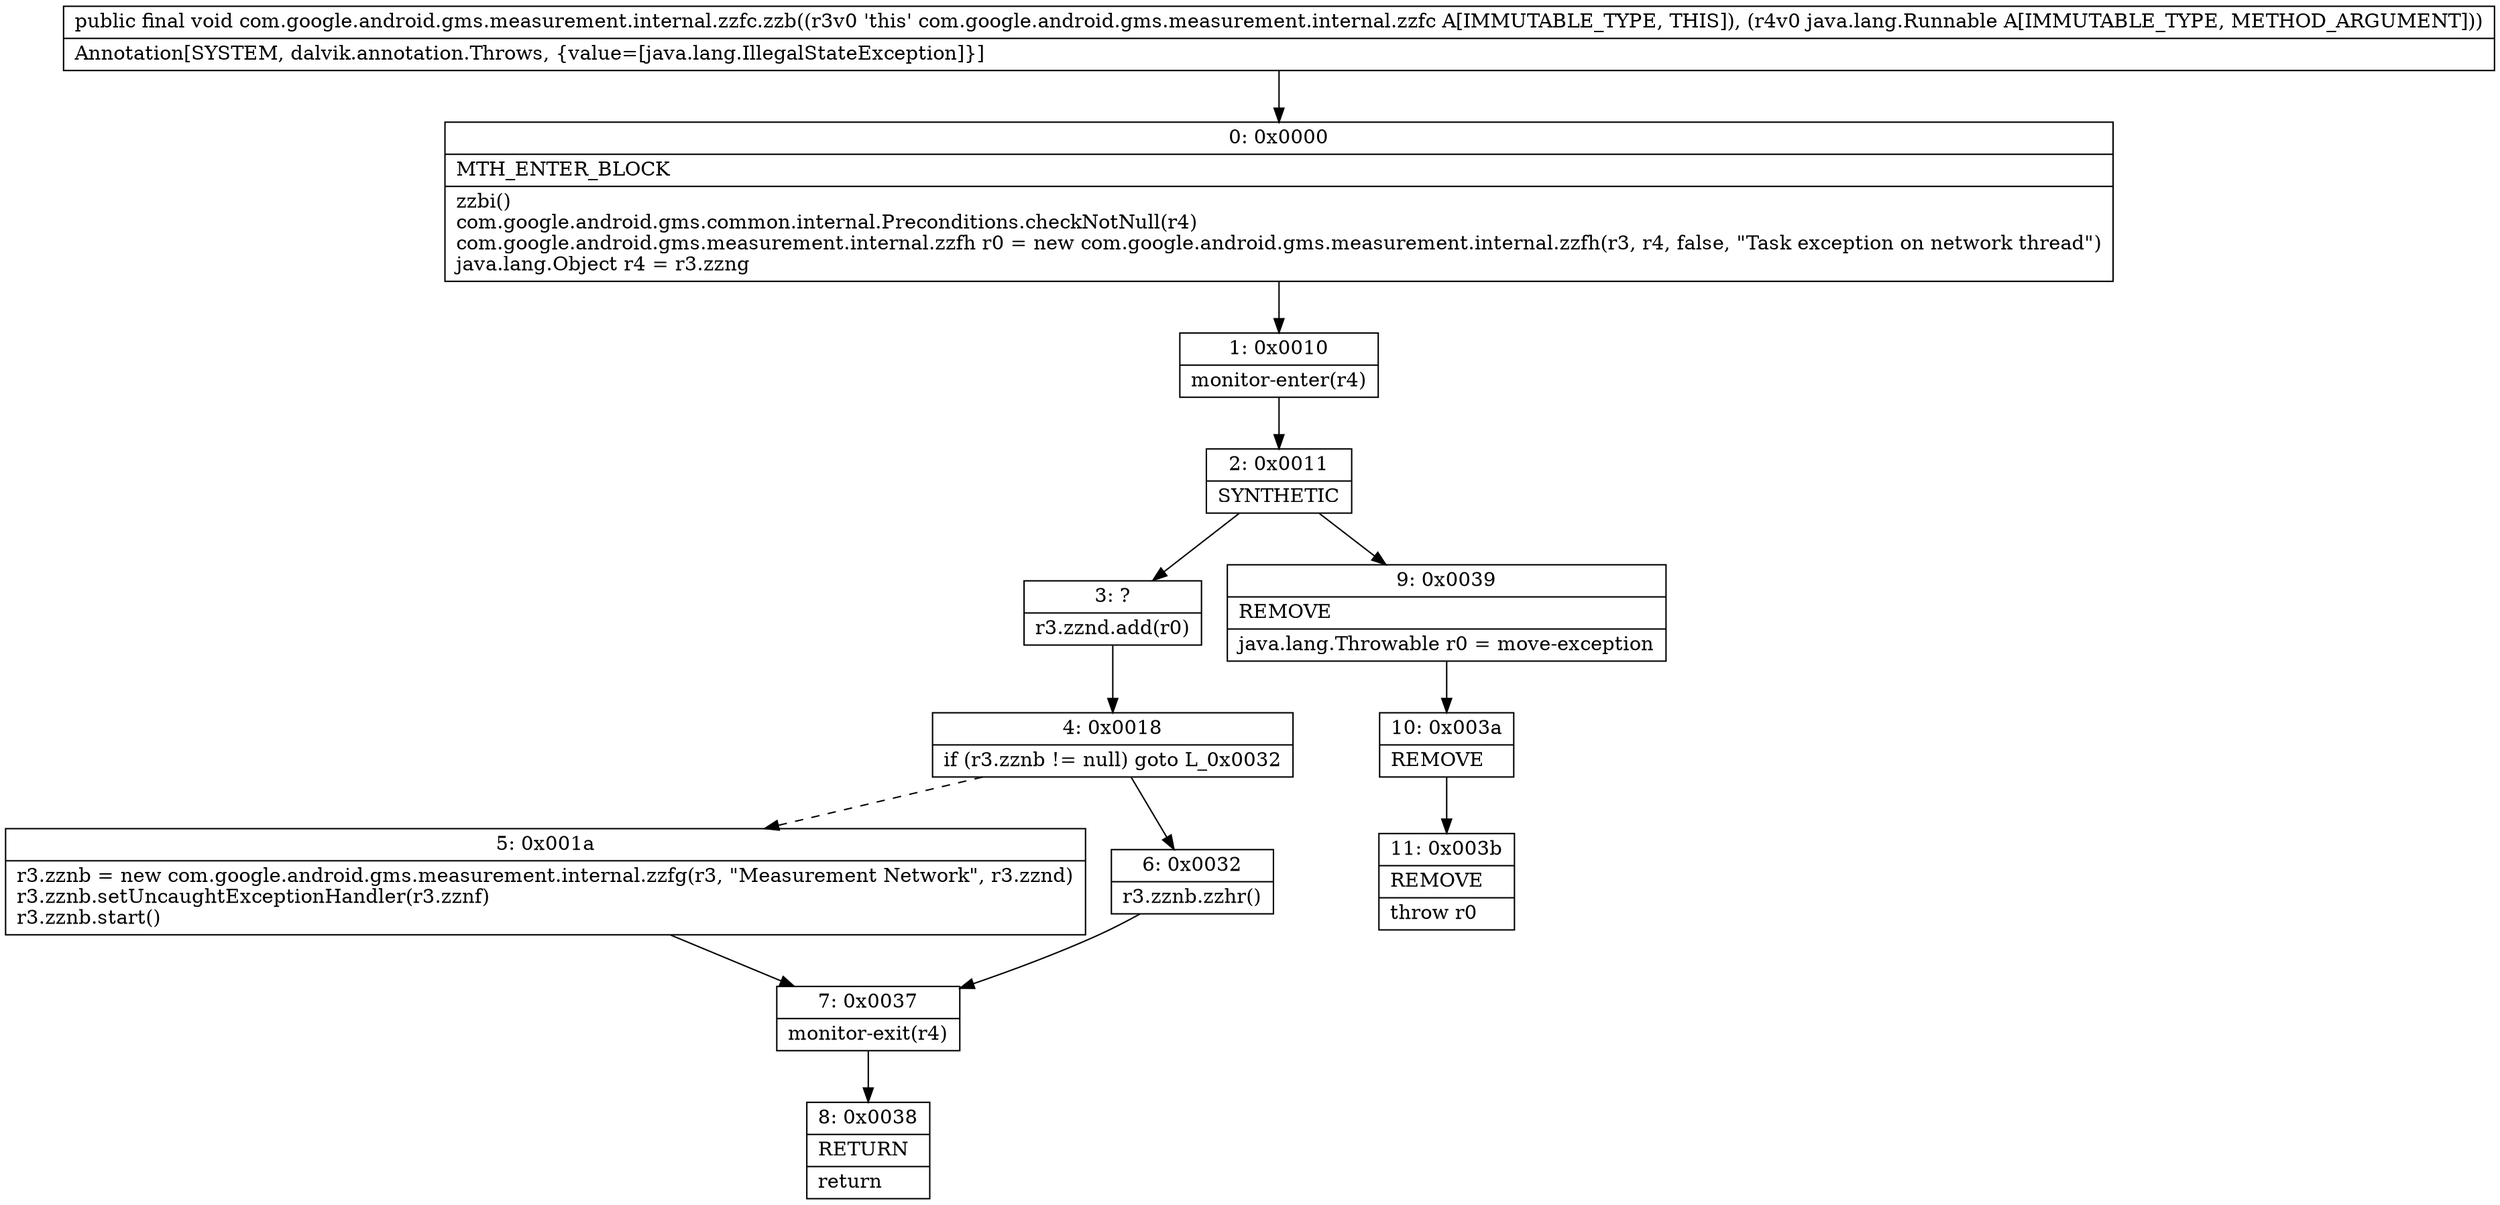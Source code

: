 digraph "CFG forcom.google.android.gms.measurement.internal.zzfc.zzb(Ljava\/lang\/Runnable;)V" {
Node_0 [shape=record,label="{0\:\ 0x0000|MTH_ENTER_BLOCK\l|zzbi()\lcom.google.android.gms.common.internal.Preconditions.checkNotNull(r4)\lcom.google.android.gms.measurement.internal.zzfh r0 = new com.google.android.gms.measurement.internal.zzfh(r3, r4, false, \"Task exception on network thread\")\ljava.lang.Object r4 = r3.zzng\l}"];
Node_1 [shape=record,label="{1\:\ 0x0010|monitor\-enter(r4)\l}"];
Node_2 [shape=record,label="{2\:\ 0x0011|SYNTHETIC\l}"];
Node_3 [shape=record,label="{3\:\ ?|r3.zznd.add(r0)\l}"];
Node_4 [shape=record,label="{4\:\ 0x0018|if (r3.zznb != null) goto L_0x0032\l}"];
Node_5 [shape=record,label="{5\:\ 0x001a|r3.zznb = new com.google.android.gms.measurement.internal.zzfg(r3, \"Measurement Network\", r3.zznd)\lr3.zznb.setUncaughtExceptionHandler(r3.zznf)\lr3.zznb.start()\l}"];
Node_6 [shape=record,label="{6\:\ 0x0032|r3.zznb.zzhr()\l}"];
Node_7 [shape=record,label="{7\:\ 0x0037|monitor\-exit(r4)\l}"];
Node_8 [shape=record,label="{8\:\ 0x0038|RETURN\l|return\l}"];
Node_9 [shape=record,label="{9\:\ 0x0039|REMOVE\l|java.lang.Throwable r0 = move\-exception\l}"];
Node_10 [shape=record,label="{10\:\ 0x003a|REMOVE\l}"];
Node_11 [shape=record,label="{11\:\ 0x003b|REMOVE\l|throw r0\l}"];
MethodNode[shape=record,label="{public final void com.google.android.gms.measurement.internal.zzfc.zzb((r3v0 'this' com.google.android.gms.measurement.internal.zzfc A[IMMUTABLE_TYPE, THIS]), (r4v0 java.lang.Runnable A[IMMUTABLE_TYPE, METHOD_ARGUMENT]))  | Annotation[SYSTEM, dalvik.annotation.Throws, \{value=[java.lang.IllegalStateException]\}]\l}"];
MethodNode -> Node_0;
Node_0 -> Node_1;
Node_1 -> Node_2;
Node_2 -> Node_3;
Node_2 -> Node_9;
Node_3 -> Node_4;
Node_4 -> Node_5[style=dashed];
Node_4 -> Node_6;
Node_5 -> Node_7;
Node_6 -> Node_7;
Node_7 -> Node_8;
Node_9 -> Node_10;
Node_10 -> Node_11;
}

